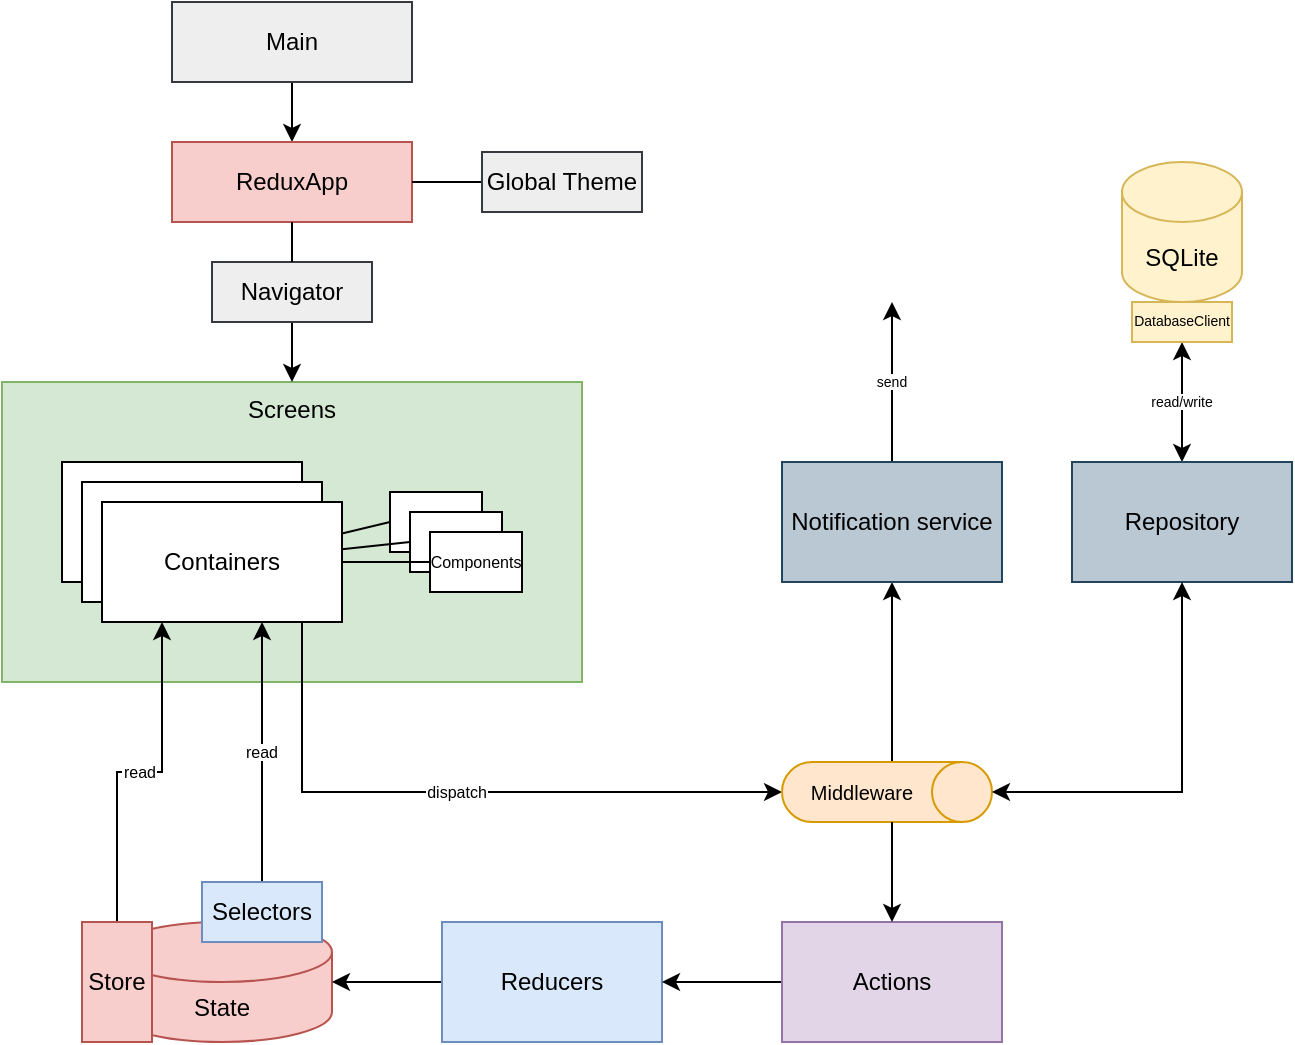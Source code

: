 <mxfile version="18.0.6"><diagram id="6twq0a-FIB3Vs_QBkwH9" name="Page-1"><mxGraphModel dx="1178" dy="652" grid="1" gridSize="10" guides="1" tooltips="1" connect="1" arrows="1" fold="1" page="1" pageScale="1" pageWidth="827" pageHeight="1169" math="0" shadow="0"><root><mxCell id="0"/><mxCell id="1" parent="0"/><mxCell id="9diwbfLannv-85kwe8JN-9" value="Screens" style="rounded=0;whiteSpace=wrap;html=1;verticalAlign=top;fillColor=#d5e8d4;strokeColor=#82b366;" vertex="1" parent="1"><mxGeometry x="100" y="230" width="290" height="150" as="geometry"/></mxCell><mxCell id="9diwbfLannv-85kwe8JN-16" value="read" style="edgeStyle=orthogonalEdgeStyle;rounded=0;orthogonalLoop=1;jettySize=auto;fontSize=8;exitX=0.5;exitY=0;exitDx=0;exitDy=0;entryX=0.25;entryY=1;entryDx=0;entryDy=0;" edge="1" parent="1" source="9diwbfLannv-85kwe8JN-33" target="9diwbfLannv-85kwe8JN-13"><mxGeometry relative="1" as="geometry"/></mxCell><mxCell id="9diwbfLannv-85kwe8JN-1" value="State" style="shape=cylinder3;whiteSpace=wrap;html=1;boundedLbl=1;backgroundOutline=1;size=15;fontFamily=Helvetica;fontSize=12;align=center;strokeColor=#b85450;fillColor=#f8cecc;" vertex="1" parent="1"><mxGeometry x="155" y="500" width="110" height="60" as="geometry"/></mxCell><mxCell id="9diwbfLannv-85kwe8JN-24" style="edgeStyle=orthogonalEdgeStyle;rounded=0;orthogonalLoop=1;jettySize=auto;html=1;fontSize=10;" edge="1" parent="1" source="9diwbfLannv-85kwe8JN-2" target="9diwbfLannv-85kwe8JN-1"><mxGeometry relative="1" as="geometry"/></mxCell><mxCell id="9diwbfLannv-85kwe8JN-2" value="Reducers" style="rounded=0;whiteSpace=wrap;html=1;fillColor=#dae8fc;strokeColor=#6c8ebf;" vertex="1" parent="1"><mxGeometry x="320" y="500" width="110" height="60" as="geometry"/></mxCell><mxCell id="9diwbfLannv-85kwe8JN-23" style="edgeStyle=orthogonalEdgeStyle;rounded=0;orthogonalLoop=1;jettySize=auto;html=1;fontSize=10;" edge="1" parent="1" source="9diwbfLannv-85kwe8JN-4" target="9diwbfLannv-85kwe8JN-2"><mxGeometry relative="1" as="geometry"/></mxCell><mxCell id="9diwbfLannv-85kwe8JN-4" value="Actions" style="rounded=0;whiteSpace=wrap;html=1;fillColor=#e1d5e7;strokeColor=#9673a6;" vertex="1" parent="1"><mxGeometry x="490" y="500" width="110" height="60" as="geometry"/></mxCell><mxCell id="9diwbfLannv-85kwe8JN-25" value="read/write" style="edgeStyle=orthogonalEdgeStyle;rounded=0;orthogonalLoop=1;jettySize=auto;fontSize=7;startArrow=classic;startFill=1;" edge="1" parent="1" source="9diwbfLannv-85kwe8JN-5" target="9diwbfLannv-85kwe8JN-6"><mxGeometry relative="1" as="geometry"/></mxCell><mxCell id="9diwbfLannv-85kwe8JN-5" value="DatabaseClient" style="rounded=0;whiteSpace=wrap;html=1;fontSize=7;fillColor=#fff2cc;strokeColor=#d6b656;" vertex="1" parent="1"><mxGeometry x="665" y="190" width="50" height="20" as="geometry"/></mxCell><mxCell id="9diwbfLannv-85kwe8JN-6" value="Repository" style="rounded=0;whiteSpace=wrap;html=1;fillColor=#bac8d3;strokeColor=#23445d;" vertex="1" parent="1"><mxGeometry x="635" y="270" width="110" height="60" as="geometry"/></mxCell><mxCell id="9diwbfLannv-85kwe8JN-30" style="edgeStyle=orthogonalEdgeStyle;rounded=0;orthogonalLoop=1;jettySize=auto;html=1;entryX=0.75;entryY=0;entryDx=0;entryDy=0;fontSize=7;startArrow=classic;startFill=1;endArrow=none;endFill=0;" edge="1" parent="1" source="9diwbfLannv-85kwe8JN-7" target="9diwbfLannv-85kwe8JN-19"><mxGeometry relative="1" as="geometry"/></mxCell><mxCell id="9diwbfLannv-85kwe8JN-32" value="send" style="edgeStyle=orthogonalEdgeStyle;rounded=0;orthogonalLoop=1;jettySize=auto;fontSize=7;startArrow=none;startFill=0;" edge="1" parent="1" source="9diwbfLannv-85kwe8JN-7" target="9diwbfLannv-85kwe8JN-31"><mxGeometry relative="1" as="geometry"/></mxCell><mxCell id="9diwbfLannv-85kwe8JN-7" value="Notification service" style="rounded=0;whiteSpace=wrap;html=1;fillColor=#bac8d3;strokeColor=#23445d;" vertex="1" parent="1"><mxGeometry x="490" y="270" width="110" height="60" as="geometry"/></mxCell><mxCell id="9diwbfLannv-85kwe8JN-8" value="SQLite" style="shape=cylinder3;whiteSpace=wrap;html=1;boundedLbl=1;backgroundOutline=1;size=15;fillColor=#fff2cc;strokeColor=#d6b656;" vertex="1" parent="1"><mxGeometry x="660" y="120" width="60" height="70" as="geometry"/></mxCell><mxCell id="9diwbfLannv-85kwe8JN-10" value="Containers" style="rounded=0;whiteSpace=wrap;html=1;" vertex="1" parent="1"><mxGeometry x="130" y="270" width="120" height="60" as="geometry"/></mxCell><mxCell id="9diwbfLannv-85kwe8JN-11" value="" style="rounded=0;whiteSpace=wrap;html=1;fontSize=8;" vertex="1" parent="1"><mxGeometry x="294" y="285" width="46" height="30" as="geometry"/></mxCell><mxCell id="9diwbfLannv-85kwe8JN-12" value="Containers" style="rounded=0;whiteSpace=wrap;html=1;" vertex="1" parent="1"><mxGeometry x="140" y="280" width="120" height="60" as="geometry"/></mxCell><mxCell id="9diwbfLannv-85kwe8JN-17" value="dispatch" style="edgeStyle=orthogonalEdgeStyle;rounded=0;orthogonalLoop=1;jettySize=auto;fontSize=8;entryX=0.5;entryY=1;entryDx=0;entryDy=0;entryPerimeter=0;" edge="1" parent="1" source="9diwbfLannv-85kwe8JN-13" target="9diwbfLannv-85kwe8JN-18"><mxGeometry relative="1" as="geometry"><Array as="points"><mxPoint x="250" y="435"/></Array></mxGeometry></mxCell><mxCell id="9diwbfLannv-85kwe8JN-48" style="edgeStyle=none;rounded=0;orthogonalLoop=1;jettySize=auto;html=1;fontSize=12;startArrow=none;startFill=0;endArrow=none;endFill=0;entryX=0;entryY=0.5;entryDx=0;entryDy=0;" edge="1" parent="1" source="9diwbfLannv-85kwe8JN-13" target="9diwbfLannv-85kwe8JN-14"><mxGeometry relative="1" as="geometry"/></mxCell><mxCell id="9diwbfLannv-85kwe8JN-49" style="edgeStyle=none;rounded=0;orthogonalLoop=1;jettySize=auto;html=1;entryX=0;entryY=0.5;entryDx=0;entryDy=0;fontSize=12;startArrow=none;startFill=0;endArrow=none;endFill=0;" edge="1" parent="1" source="9diwbfLannv-85kwe8JN-13" target="9diwbfLannv-85kwe8JN-11"><mxGeometry relative="1" as="geometry"/></mxCell><mxCell id="9diwbfLannv-85kwe8JN-13" value="Containers" style="rounded=0;whiteSpace=wrap;html=1;" vertex="1" parent="1"><mxGeometry x="150" y="290" width="120" height="60" as="geometry"/></mxCell><mxCell id="9diwbfLannv-85kwe8JN-14" value="" style="rounded=0;whiteSpace=wrap;html=1;fontSize=8;" vertex="1" parent="1"><mxGeometry x="304" y="295" width="46" height="30" as="geometry"/></mxCell><mxCell id="9diwbfLannv-85kwe8JN-34" style="edgeStyle=orthogonalEdgeStyle;rounded=0;orthogonalLoop=1;jettySize=auto;html=1;entryX=1;entryY=0.5;entryDx=0;entryDy=0;fontSize=12;startArrow=none;startFill=0;endArrow=none;endFill=0;" edge="1" parent="1" source="9diwbfLannv-85kwe8JN-15" target="9diwbfLannv-85kwe8JN-13"><mxGeometry relative="1" as="geometry"/></mxCell><mxCell id="9diwbfLannv-85kwe8JN-15" value="Components" style="rounded=0;whiteSpace=wrap;html=1;fontSize=8;" vertex="1" parent="1"><mxGeometry x="314" y="305" width="46" height="30" as="geometry"/></mxCell><mxCell id="9diwbfLannv-85kwe8JN-20" value="" style="group" vertex="1" connectable="0" parent="1"><mxGeometry x="490" y="420" width="105" height="30" as="geometry"/></mxCell><mxCell id="9diwbfLannv-85kwe8JN-18" value="" style="shape=cylinder3;whiteSpace=wrap;html=1;boundedLbl=1;backgroundOutline=1;size=15;fontSize=8;rotation=90;fillColor=#ffe6cc;strokeColor=#d79b00;" vertex="1" parent="9diwbfLannv-85kwe8JN-20"><mxGeometry x="37.5" y="-37.5" width="30" height="105" as="geometry"/></mxCell><mxCell id="9diwbfLannv-85kwe8JN-19" value="Middleware" style="text;html=1;strokeColor=none;fillColor=none;align=center;verticalAlign=middle;whiteSpace=wrap;rounded=0;fontSize=10;" vertex="1" parent="9diwbfLannv-85kwe8JN-20"><mxGeometry x="10" width="60" height="30" as="geometry"/></mxCell><mxCell id="9diwbfLannv-85kwe8JN-29" style="edgeStyle=orthogonalEdgeStyle;rounded=0;orthogonalLoop=1;jettySize=auto;html=1;entryX=0.5;entryY=1;entryDx=0;entryDy=0;fontSize=7;startArrow=classic;startFill=1;" edge="1" parent="1" source="9diwbfLannv-85kwe8JN-18" target="9diwbfLannv-85kwe8JN-6"><mxGeometry relative="1" as="geometry"/></mxCell><mxCell id="9diwbfLannv-85kwe8JN-31" value="" style="shape=image;html=1;verticalAlign=top;verticalLabelPosition=bottom;labelBackgroundColor=#ffffff;imageAspect=0;aspect=fixed;image=https://cdn4.iconfinder.com/data/icons/ionicons/512/icon-social-android-outline-128.png;fontFamily=Helvetica;fontSize=7;fontColor=default;align=center;strokeColor=default;fillColor=default;strokeWidth=0;" vertex="1" parent="1"><mxGeometry x="515" y="130" width="60" height="60" as="geometry"/></mxCell><mxCell id="9diwbfLannv-85kwe8JN-33" value="&lt;font style=&quot;font-size: 12px;&quot;&gt;Store&lt;/font&gt;" style="rounded=0;whiteSpace=wrap;html=1;fontSize=12;fillColor=#f8cecc;strokeColor=#b85450;" vertex="1" parent="1"><mxGeometry x="140" y="500" width="35" height="60" as="geometry"/></mxCell><mxCell id="9diwbfLannv-85kwe8JN-36" value="read" style="edgeStyle=orthogonalEdgeStyle;rounded=0;orthogonalLoop=1;jettySize=auto;fontSize=8;startArrow=none;startFill=0;" edge="1" parent="1" source="9diwbfLannv-85kwe8JN-35"><mxGeometry relative="1" as="geometry"><mxPoint x="230" y="350" as="targetPoint"/><Array as="points"><mxPoint x="230" y="350"/></Array></mxGeometry></mxCell><mxCell id="9diwbfLannv-85kwe8JN-35" value="Selectors" style="rounded=0;whiteSpace=wrap;html=1;fontSize=12;fillColor=#dae8fc;strokeColor=#6c8ebf;" vertex="1" parent="1"><mxGeometry x="200" y="480" width="60" height="30" as="geometry"/></mxCell><mxCell id="9diwbfLannv-85kwe8JN-40" style="edgeStyle=orthogonalEdgeStyle;rounded=0;orthogonalLoop=1;jettySize=auto;html=1;fontSize=12;startArrow=none;startFill=0;" edge="1" parent="1" source="9diwbfLannv-85kwe8JN-37" target="9diwbfLannv-85kwe8JN-38"><mxGeometry relative="1" as="geometry"/></mxCell><mxCell id="9diwbfLannv-85kwe8JN-37" value="Main" style="rounded=0;whiteSpace=wrap;html=1;fontSize=12;fillColor=#eeeeee;strokeColor=#36393d;" vertex="1" parent="1"><mxGeometry x="185" y="40" width="120" height="40" as="geometry"/></mxCell><mxCell id="9diwbfLannv-85kwe8JN-39" style="edgeStyle=orthogonalEdgeStyle;rounded=0;orthogonalLoop=1;jettySize=auto;html=1;fontSize=12;startArrow=none;startFill=0;" edge="1" parent="1" source="9diwbfLannv-85kwe8JN-41" target="9diwbfLannv-85kwe8JN-9"><mxGeometry relative="1" as="geometry"/></mxCell><mxCell id="9diwbfLannv-85kwe8JN-38" value="ReduxApp" style="rounded=0;whiteSpace=wrap;html=1;fontSize=12;fillColor=#f8cecc;strokeColor=#b85450;" vertex="1" parent="1"><mxGeometry x="185" y="110" width="120" height="40" as="geometry"/></mxCell><mxCell id="9diwbfLannv-85kwe8JN-43" style="rounded=0;orthogonalLoop=1;jettySize=auto;html=1;fontSize=12;startArrow=none;startFill=0;endArrow=none;endFill=0;exitX=0;exitY=0.5;exitDx=0;exitDy=0;" edge="1" parent="1" source="9diwbfLannv-85kwe8JN-42" target="9diwbfLannv-85kwe8JN-38"><mxGeometry relative="1" as="geometry"><mxPoint x="345" y="147.857" as="sourcePoint"/></mxGeometry></mxCell><mxCell id="9diwbfLannv-85kwe8JN-42" value="Global Theme" style="rounded=0;whiteSpace=wrap;html=1;fontSize=12;fillColor=#eeeeee;strokeColor=#36393d;" vertex="1" parent="1"><mxGeometry x="340" y="115" width="80" height="30" as="geometry"/></mxCell><mxCell id="9diwbfLannv-85kwe8JN-45" style="edgeStyle=none;rounded=0;orthogonalLoop=1;jettySize=auto;html=1;entryX=0.5;entryY=0;entryDx=0;entryDy=0;fontSize=12;startArrow=none;startFill=0;endArrow=classic;endFill=1;exitX=0.75;exitY=1;exitDx=0;exitDy=0;" edge="1" parent="1" source="9diwbfLannv-85kwe8JN-19" target="9diwbfLannv-85kwe8JN-4"><mxGeometry relative="1" as="geometry"/></mxCell><mxCell id="9diwbfLannv-85kwe8JN-41" value="Navigator" style="rounded=0;whiteSpace=wrap;html=1;fontSize=12;fillColor=#eeeeee;strokeColor=#36393d;" vertex="1" parent="1"><mxGeometry x="205" y="170" width="80" height="30" as="geometry"/></mxCell><mxCell id="9diwbfLannv-85kwe8JN-51" value="" style="edgeStyle=orthogonalEdgeStyle;rounded=0;orthogonalLoop=1;jettySize=auto;html=1;fontSize=12;startArrow=none;startFill=0;endArrow=none;" edge="1" parent="1" source="9diwbfLannv-85kwe8JN-38" target="9diwbfLannv-85kwe8JN-41"><mxGeometry relative="1" as="geometry"><mxPoint x="245" y="150" as="sourcePoint"/><mxPoint x="245" y="230" as="targetPoint"/></mxGeometry></mxCell></root></mxGraphModel></diagram></mxfile>
